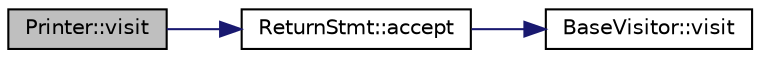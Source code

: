 digraph "Printer::visit"
{
 // LATEX_PDF_SIZE
  edge [fontname="Helvetica",fontsize="10",labelfontname="Helvetica",labelfontsize="10"];
  node [fontname="Helvetica",fontsize="10",shape=record];
  rankdir="LR";
  Node1 [label="Printer::visit",height=0.2,width=0.4,color="black", fillcolor="grey75", style="filled", fontcolor="black",tooltip=" "];
  Node1 -> Node2 [color="midnightblue",fontsize="10",style="solid",fontname="Helvetica"];
  Node2 [label="ReturnStmt::accept",height=0.2,width=0.4,color="black", fillcolor="white", style="filled",URL="$struct_return_stmt.html#a612f895b9cfa1ca8c149f6fc1c705e87",tooltip=" "];
  Node2 -> Node3 [color="midnightblue",fontsize="10",style="solid",fontname="Helvetica"];
  Node3 [label="BaseVisitor::visit",height=0.2,width=0.4,color="black", fillcolor="white", style="filled",URL="$class_base_visitor.html#a78b7bbe2de6d26e75705e586612ffadf",tooltip=" "];
}
